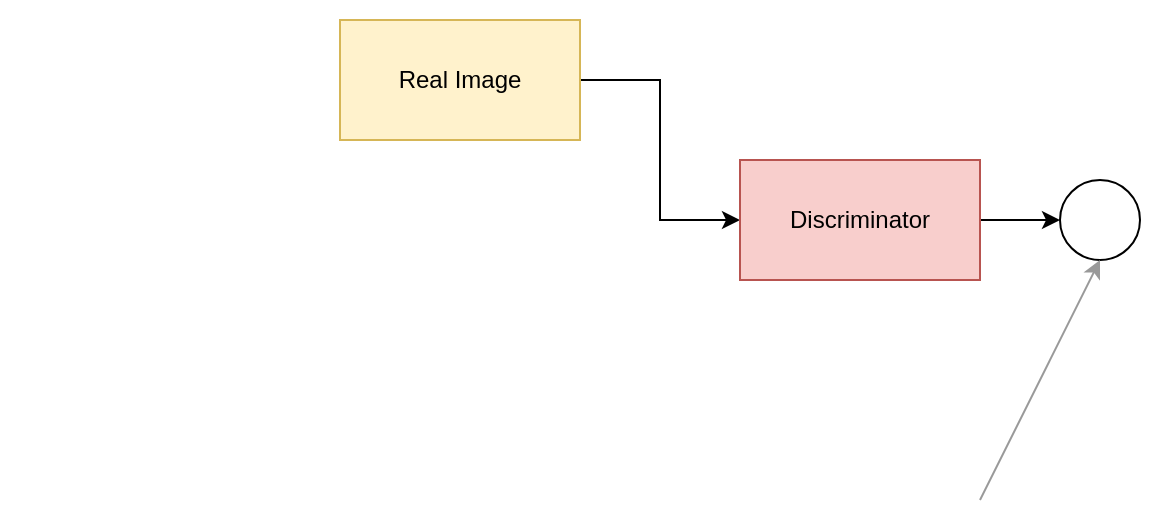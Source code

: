 <mxfile version="21.2.1" pages="2">
  <diagram name="Page-1" id="0ZnFQXa2Q1wyK-QiaN20">
    <mxGraphModel dx="1235" dy="870" grid="1" gridSize="10" guides="1" tooltips="1" connect="1" arrows="1" fold="1" page="1" pageScale="1" pageWidth="1169" pageHeight="827" math="0" shadow="0">
      <root>
        <mxCell id="0" />
        <mxCell id="1" parent="0" />
        <mxCell id="d0ug2h8NCTZSRixca1SH-1" value="" style="rounded=0;whiteSpace=wrap;html=1;strokeColor=none;" vertex="1" parent="1">
          <mxGeometry x="30" y="130" width="580" height="260" as="geometry" />
        </mxCell>
        <mxCell id="DR53-C81Vjg1yNfoWn6D-4" style="edgeStyle=orthogonalEdgeStyle;rounded=0;orthogonalLoop=1;jettySize=auto;html=1;exitX=1;exitY=0.5;exitDx=0;exitDy=0;entryX=0;entryY=0.5;entryDx=0;entryDy=0;" edge="1" parent="1" source="DR53-C81Vjg1yNfoWn6D-2" target="DR53-C81Vjg1yNfoWn6D-3">
          <mxGeometry relative="1" as="geometry" />
        </mxCell>
        <mxCell id="DR53-C81Vjg1yNfoWn6D-2" value="Real Image" style="rounded=0;whiteSpace=wrap;html=1;fillColor=#fff2cc;strokeColor=#d6b656;" vertex="1" parent="1">
          <mxGeometry x="200" y="140" width="120" height="60" as="geometry" />
        </mxCell>
        <mxCell id="DR53-C81Vjg1yNfoWn6D-6" style="edgeStyle=orthogonalEdgeStyle;rounded=0;orthogonalLoop=1;jettySize=auto;html=1;exitX=1;exitY=0.5;exitDx=0;exitDy=0;entryX=0;entryY=0.5;entryDx=0;entryDy=0;" edge="1" parent="1" source="DR53-C81Vjg1yNfoWn6D-3" target="DR53-C81Vjg1yNfoWn6D-5">
          <mxGeometry relative="1" as="geometry" />
        </mxCell>
        <mxCell id="DR53-C81Vjg1yNfoWn6D-3" value="Discriminator" style="rounded=0;whiteSpace=wrap;html=1;fillColor=#f8cecc;strokeColor=#b85450;" vertex="1" parent="1">
          <mxGeometry x="400" y="210" width="120" height="60" as="geometry" />
        </mxCell>
        <mxCell id="DR53-C81Vjg1yNfoWn6D-5" value="" style="ellipse;whiteSpace=wrap;html=1;aspect=fixed;" vertex="1" parent="1">
          <mxGeometry x="560" y="220" width="40" height="40" as="geometry" />
        </mxCell>
        <mxCell id="8KfHMDGVFdXwDk2pUy1p-1" value="" style="endArrow=classic;html=1;rounded=0;strokeColor=#999999;" edge="1" parent="1">
          <mxGeometry width="50" height="50" relative="1" as="geometry">
            <mxPoint x="520" y="380" as="sourcePoint" />
            <mxPoint x="580" y="260" as="targetPoint" />
          </mxGeometry>
        </mxCell>
      </root>
    </mxGraphModel>
  </diagram>
  <diagram name="Copy of Page-1" id="pWMEXLGIX6ZXk-fz7_oc">
    <mxGraphModel dx="1235" dy="870" grid="1" gridSize="10" guides="1" tooltips="1" connect="1" arrows="1" fold="1" page="1" pageScale="1" pageWidth="1169" pageHeight="827" math="0" shadow="0">
      <root>
        <mxCell id="d8Vw1-T83Dvsssq65O6y-0" />
        <mxCell id="d8Vw1-T83Dvsssq65O6y-1" parent="d8Vw1-T83Dvsssq65O6y-0" />
        <mxCell id="-u3dScKGvjWlPSYF3aUK-0" value="" style="rounded=0;whiteSpace=wrap;html=1;strokeColor=none;" vertex="1" parent="d8Vw1-T83Dvsssq65O6y-1">
          <mxGeometry x="30" y="130" width="580" height="260" as="geometry" />
        </mxCell>
        <mxCell id="d8Vw1-T83Dvsssq65O6y-2" style="edgeStyle=orthogonalEdgeStyle;rounded=0;orthogonalLoop=1;jettySize=auto;html=1;exitX=1;exitY=0.5;exitDx=0;exitDy=0;entryX=0;entryY=0.5;entryDx=0;entryDy=0;" edge="1" parent="d8Vw1-T83Dvsssq65O6y-1" source="d8Vw1-T83Dvsssq65O6y-3" target="d8Vw1-T83Dvsssq65O6y-5">
          <mxGeometry relative="1" as="geometry" />
        </mxCell>
        <mxCell id="d8Vw1-T83Dvsssq65O6y-3" value="Real Image" style="rounded=0;whiteSpace=wrap;html=1;fillColor=#fff2cc;strokeColor=#d6b656;" vertex="1" parent="d8Vw1-T83Dvsssq65O6y-1">
          <mxGeometry x="200" y="140" width="120" height="60" as="geometry" />
        </mxCell>
        <mxCell id="d8Vw1-T83Dvsssq65O6y-4" style="edgeStyle=orthogonalEdgeStyle;rounded=0;orthogonalLoop=1;jettySize=auto;html=1;exitX=1;exitY=0.5;exitDx=0;exitDy=0;entryX=0;entryY=0.5;entryDx=0;entryDy=0;" edge="1" parent="d8Vw1-T83Dvsssq65O6y-1" source="d8Vw1-T83Dvsssq65O6y-5" target="d8Vw1-T83Dvsssq65O6y-6">
          <mxGeometry relative="1" as="geometry" />
        </mxCell>
        <mxCell id="d8Vw1-T83Dvsssq65O6y-5" value="Discriminator" style="rounded=0;whiteSpace=wrap;html=1;fillColor=#f8cecc;strokeColor=#b85450;" vertex="1" parent="d8Vw1-T83Dvsssq65O6y-1">
          <mxGeometry x="400" y="210" width="120" height="60" as="geometry" />
        </mxCell>
        <mxCell id="d8Vw1-T83Dvsssq65O6y-6" value="" style="ellipse;whiteSpace=wrap;html=1;aspect=fixed;" vertex="1" parent="d8Vw1-T83Dvsssq65O6y-1">
          <mxGeometry x="560" y="220" width="40" height="40" as="geometry" />
        </mxCell>
        <mxCell id="VmtGE62q_gz0ZxBsPzhm-1" style="edgeStyle=orthogonalEdgeStyle;rounded=0;orthogonalLoop=1;jettySize=auto;html=1;entryX=0;entryY=0.5;entryDx=0;entryDy=0;" edge="1" parent="d8Vw1-T83Dvsssq65O6y-1" source="VmtGE62q_gz0ZxBsPzhm-0" target="d8Vw1-T83Dvsssq65O6y-5">
          <mxGeometry relative="1" as="geometry" />
        </mxCell>
        <mxCell id="VmtGE62q_gz0ZxBsPzhm-0" value="New Image" style="rounded=0;whiteSpace=wrap;html=1;fillColor=#d5e8d4;strokeColor=#82b366;" vertex="1" parent="d8Vw1-T83Dvsssq65O6y-1">
          <mxGeometry x="200" y="250" width="120" height="60" as="geometry" />
        </mxCell>
        <mxCell id="VmtGE62q_gz0ZxBsPzhm-3" style="edgeStyle=orthogonalEdgeStyle;rounded=0;orthogonalLoop=1;jettySize=auto;html=1;exitX=1;exitY=0.5;exitDx=0;exitDy=0;entryX=0;entryY=0.5;entryDx=0;entryDy=0;" edge="1" parent="d8Vw1-T83Dvsssq65O6y-1" source="VmtGE62q_gz0ZxBsPzhm-2" target="VmtGE62q_gz0ZxBsPzhm-0">
          <mxGeometry relative="1" as="geometry" />
        </mxCell>
        <mxCell id="VmtGE62q_gz0ZxBsPzhm-2" value="Generator" style="rounded=0;whiteSpace=wrap;html=1;fillColor=#dae8fc;strokeColor=#6c8ebf;" vertex="1" parent="d8Vw1-T83Dvsssq65O6y-1">
          <mxGeometry x="40" y="250" width="120" height="60" as="geometry" />
        </mxCell>
        <mxCell id="VmtGE62q_gz0ZxBsPzhm-5" style="edgeStyle=orthogonalEdgeStyle;rounded=0;orthogonalLoop=1;jettySize=auto;html=1;exitX=0.5;exitY=1;exitDx=0;exitDy=0;entryX=0.5;entryY=0;entryDx=0;entryDy=0;" edge="1" parent="d8Vw1-T83Dvsssq65O6y-1" source="VmtGE62q_gz0ZxBsPzhm-4" target="VmtGE62q_gz0ZxBsPzhm-2">
          <mxGeometry relative="1" as="geometry" />
        </mxCell>
        <mxCell id="VmtGE62q_gz0ZxBsPzhm-4" value="Random Noise" style="rounded=0;whiteSpace=wrap;html=1;fillColor=#eeeeee;strokeColor=#36393d;" vertex="1" parent="d8Vw1-T83Dvsssq65O6y-1">
          <mxGeometry x="40" y="140" width="120" height="60" as="geometry" />
        </mxCell>
        <mxCell id="8pTF1rXFVpK_J322YYvU-0" value="" style="endArrow=classic;html=1;rounded=0;strokeColor=#999999;" edge="1" parent="d8Vw1-T83Dvsssq65O6y-1">
          <mxGeometry width="50" height="50" relative="1" as="geometry">
            <mxPoint x="520" y="380" as="sourcePoint" />
            <mxPoint x="580" y="260" as="targetPoint" />
          </mxGeometry>
        </mxCell>
      </root>
    </mxGraphModel>
  </diagram>
</mxfile>
